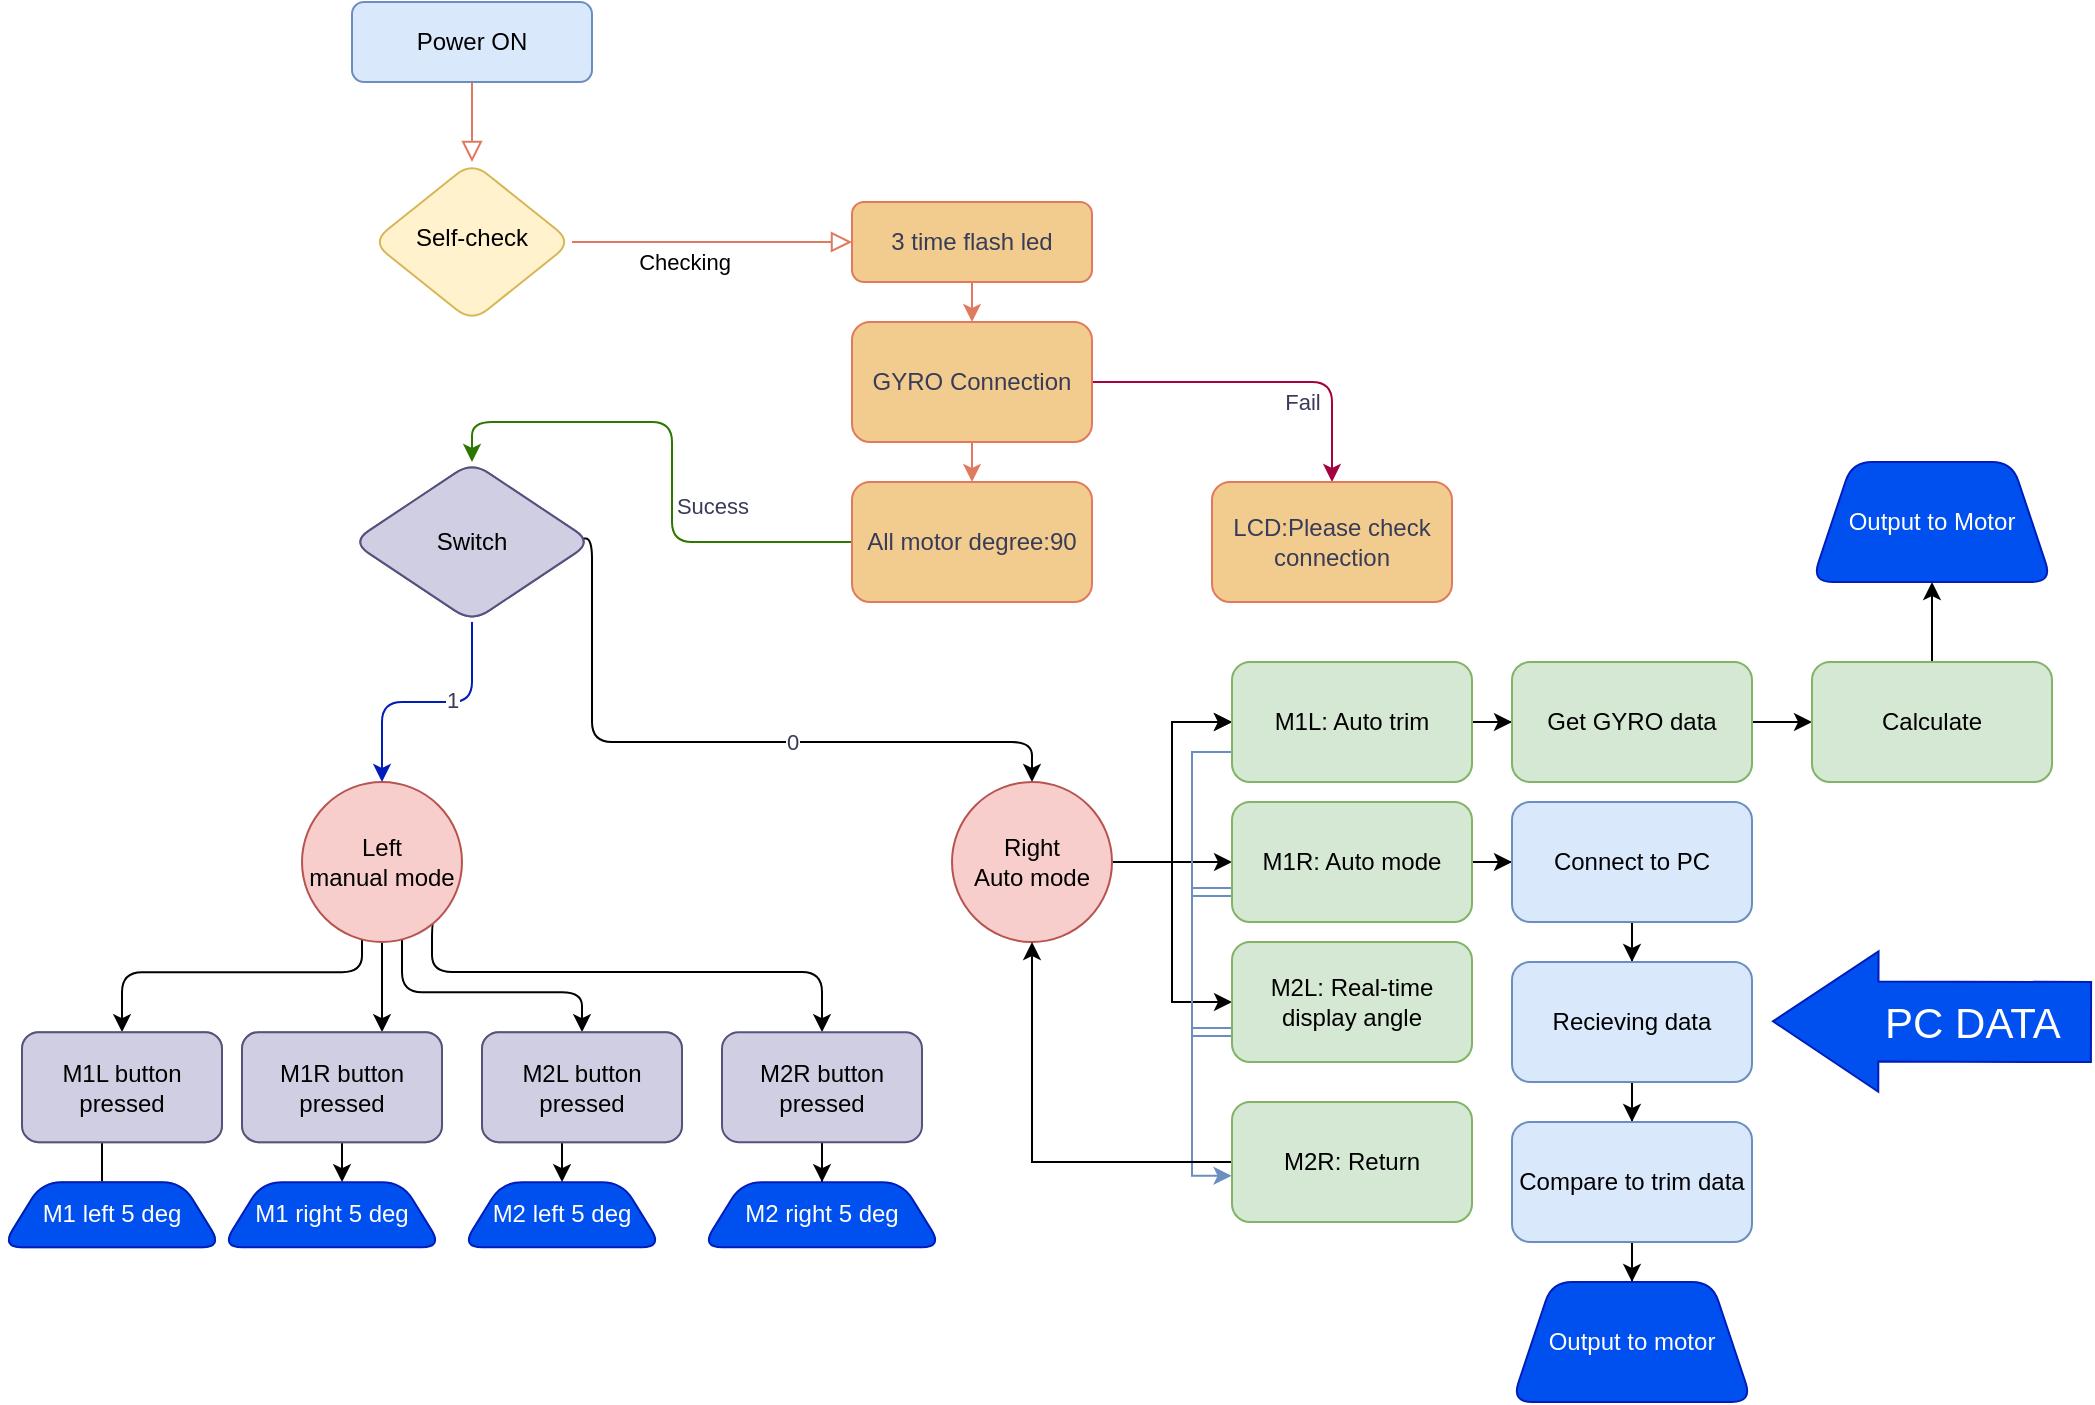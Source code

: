 <mxfile version="21.1.2" type="device">
  <diagram id="C5RBs43oDa-KdzZeNtuy" name="Page-1">
    <mxGraphModel dx="1888" dy="1107" grid="1" gridSize="10" guides="1" tooltips="1" connect="1" arrows="1" fold="1" page="1" pageScale="1" pageWidth="1169" pageHeight="827" math="0" shadow="0">
      <root>
        <mxCell id="WIyWlLk6GJQsqaUBKTNV-0" />
        <mxCell id="WIyWlLk6GJQsqaUBKTNV-1" parent="WIyWlLk6GJQsqaUBKTNV-0" />
        <mxCell id="WIyWlLk6GJQsqaUBKTNV-2" value="" style="rounded=1;html=1;jettySize=auto;orthogonalLoop=1;fontSize=11;endArrow=block;endFill=0;endSize=8;strokeWidth=1;shadow=0;labelBackgroundColor=none;edgeStyle=orthogonalEdgeStyle;strokeColor=#E07A5F;fontColor=default;" parent="WIyWlLk6GJQsqaUBKTNV-1" source="WIyWlLk6GJQsqaUBKTNV-3" target="WIyWlLk6GJQsqaUBKTNV-6" edge="1">
          <mxGeometry relative="1" as="geometry" />
        </mxCell>
        <mxCell id="WIyWlLk6GJQsqaUBKTNV-3" value="Power ON" style="rounded=1;whiteSpace=wrap;html=1;fontSize=12;glass=0;strokeWidth=1;shadow=0;labelBackgroundColor=none;fillColor=#dae8fc;strokeColor=#6c8ebf;" parent="WIyWlLk6GJQsqaUBKTNV-1" vertex="1">
          <mxGeometry x="210" y="10" width="120" height="40" as="geometry" />
        </mxCell>
        <mxCell id="WIyWlLk6GJQsqaUBKTNV-5" value="Checking" style="edgeStyle=orthogonalEdgeStyle;rounded=1;html=1;jettySize=auto;orthogonalLoop=1;fontSize=11;endArrow=block;endFill=0;endSize=8;strokeWidth=1;shadow=0;labelBackgroundColor=none;strokeColor=#E07A5F;fontColor=default;" parent="WIyWlLk6GJQsqaUBKTNV-1" source="WIyWlLk6GJQsqaUBKTNV-6" target="WIyWlLk6GJQsqaUBKTNV-7" edge="1">
          <mxGeometry x="-0.2" y="-10" relative="1" as="geometry">
            <mxPoint as="offset" />
          </mxGeometry>
        </mxCell>
        <mxCell id="WIyWlLk6GJQsqaUBKTNV-6" value="Self-check" style="rhombus;whiteSpace=wrap;html=1;shadow=0;fontFamily=Helvetica;fontSize=12;align=center;strokeWidth=1;spacing=6;spacingTop=-4;rounded=1;labelBackgroundColor=none;fillColor=#fff2cc;strokeColor=#d6b656;" parent="WIyWlLk6GJQsqaUBKTNV-1" vertex="1">
          <mxGeometry x="220" y="90" width="100" height="80" as="geometry" />
        </mxCell>
        <mxCell id="-AWAXxn3Dj6Kraq0ELkh-6" value="" style="edgeStyle=orthogonalEdgeStyle;rounded=1;orthogonalLoop=1;jettySize=auto;html=1;labelBackgroundColor=none;strokeColor=#E07A5F;fontColor=default;" edge="1" parent="WIyWlLk6GJQsqaUBKTNV-1" source="WIyWlLk6GJQsqaUBKTNV-7" target="-AWAXxn3Dj6Kraq0ELkh-5">
          <mxGeometry relative="1" as="geometry" />
        </mxCell>
        <mxCell id="-AWAXxn3Dj6Kraq0ELkh-8" value="" style="edgeStyle=orthogonalEdgeStyle;rounded=1;orthogonalLoop=1;jettySize=auto;html=1;exitX=1;exitY=0.5;exitDx=0;exitDy=0;labelBackgroundColor=none;fontColor=default;fillColor=#d80073;strokeColor=#A50040;" edge="1" parent="WIyWlLk6GJQsqaUBKTNV-1" source="-AWAXxn3Dj6Kraq0ELkh-5" target="-AWAXxn3Dj6Kraq0ELkh-7">
          <mxGeometry relative="1" as="geometry" />
        </mxCell>
        <mxCell id="-AWAXxn3Dj6Kraq0ELkh-11" value="Fail" style="edgeLabel;html=1;align=center;verticalAlign=middle;resizable=0;points=[];rounded=1;labelBackgroundColor=none;fontColor=#393C56;" vertex="1" connectable="0" parent="-AWAXxn3Dj6Kraq0ELkh-8">
          <mxGeometry x="0.237" y="-2" relative="1" as="geometry">
            <mxPoint y="8" as="offset" />
          </mxGeometry>
        </mxCell>
        <mxCell id="WIyWlLk6GJQsqaUBKTNV-7" value="3 time flash led" style="rounded=1;whiteSpace=wrap;html=1;fontSize=12;glass=0;strokeWidth=1;shadow=0;labelBackgroundColor=none;fillColor=#F2CC8F;strokeColor=#E07A5F;fontColor=#393C56;" parent="WIyWlLk6GJQsqaUBKTNV-1" vertex="1">
          <mxGeometry x="460" y="110" width="120" height="40" as="geometry" />
        </mxCell>
        <mxCell id="-AWAXxn3Dj6Kraq0ELkh-13" value="" style="edgeStyle=orthogonalEdgeStyle;rounded=1;orthogonalLoop=1;jettySize=auto;html=1;labelBackgroundColor=none;strokeColor=#E07A5F;fontColor=default;" edge="1" parent="WIyWlLk6GJQsqaUBKTNV-1" source="-AWAXxn3Dj6Kraq0ELkh-5" target="-AWAXxn3Dj6Kraq0ELkh-12">
          <mxGeometry relative="1" as="geometry" />
        </mxCell>
        <mxCell id="-AWAXxn3Dj6Kraq0ELkh-5" value="GYRO Connection" style="whiteSpace=wrap;html=1;rounded=1;glass=0;strokeWidth=1;shadow=0;labelBackgroundColor=none;fillColor=#F2CC8F;strokeColor=#E07A5F;fontColor=#393C56;" vertex="1" parent="WIyWlLk6GJQsqaUBKTNV-1">
          <mxGeometry x="460" y="170" width="120" height="60" as="geometry" />
        </mxCell>
        <mxCell id="-AWAXxn3Dj6Kraq0ELkh-7" value="LCD:Please check connection" style="whiteSpace=wrap;html=1;rounded=1;glass=0;strokeWidth=1;shadow=0;labelBackgroundColor=none;fillColor=#F2CC8F;strokeColor=#E07A5F;fontColor=#393C56;" vertex="1" parent="WIyWlLk6GJQsqaUBKTNV-1">
          <mxGeometry x="640" y="250" width="120" height="60" as="geometry" />
        </mxCell>
        <mxCell id="-AWAXxn3Dj6Kraq0ELkh-15" value="" style="edgeStyle=orthogonalEdgeStyle;rounded=1;orthogonalLoop=1;jettySize=auto;html=1;entryX=0.5;entryY=0;entryDx=0;entryDy=0;exitX=0;exitY=0.5;exitDx=0;exitDy=0;labelBackgroundColor=none;fontColor=default;fillColor=#60a917;strokeColor=#2D7600;" edge="1" parent="WIyWlLk6GJQsqaUBKTNV-1" source="-AWAXxn3Dj6Kraq0ELkh-12" target="-AWAXxn3Dj6Kraq0ELkh-20">
          <mxGeometry relative="1" as="geometry">
            <mxPoint x="330" y="280.0" as="targetPoint" />
            <Array as="points">
              <mxPoint x="510" y="280" />
              <mxPoint x="370" y="280" />
              <mxPoint x="370" y="220" />
              <mxPoint x="270" y="220" />
            </Array>
          </mxGeometry>
        </mxCell>
        <mxCell id="-AWAXxn3Dj6Kraq0ELkh-16" value="Sucess" style="edgeLabel;html=1;align=center;verticalAlign=middle;resizable=0;points=[];rounded=1;labelBackgroundColor=none;fontColor=#393C56;" vertex="1" connectable="0" parent="-AWAXxn3Dj6Kraq0ELkh-15">
          <mxGeometry x="0.176" y="1" relative="1" as="geometry">
            <mxPoint x="21" y="9" as="offset" />
          </mxGeometry>
        </mxCell>
        <mxCell id="-AWAXxn3Dj6Kraq0ELkh-12" value="All motor degree:90" style="whiteSpace=wrap;html=1;rounded=1;glass=0;strokeWidth=1;shadow=0;labelBackgroundColor=none;fillColor=#F2CC8F;strokeColor=#E07A5F;fontColor=#393C56;" vertex="1" parent="WIyWlLk6GJQsqaUBKTNV-1">
          <mxGeometry x="460" y="250" width="120" height="60" as="geometry" />
        </mxCell>
        <mxCell id="-AWAXxn3Dj6Kraq0ELkh-22" value="" style="edgeStyle=orthogonalEdgeStyle;rounded=1;orthogonalLoop=1;jettySize=auto;html=1;labelBackgroundColor=none;strokeColor=#000000;fontColor=default;exitX=0.947;exitY=0.479;exitDx=0;exitDy=0;exitPerimeter=0;fillColor=#f5f5f5;gradientColor=#b3b3b3;" edge="1" parent="WIyWlLk6GJQsqaUBKTNV-1" source="-AWAXxn3Dj6Kraq0ELkh-20" target="-AWAXxn3Dj6Kraq0ELkh-21">
          <mxGeometry relative="1" as="geometry">
            <Array as="points">
              <mxPoint x="330" y="278" />
              <mxPoint x="330" y="380" />
              <mxPoint x="550" y="380" />
            </Array>
          </mxGeometry>
        </mxCell>
        <mxCell id="-AWAXxn3Dj6Kraq0ELkh-27" value="0" style="edgeLabel;html=1;align=center;verticalAlign=middle;resizable=0;points=[];rounded=1;labelBackgroundColor=default;fontColor=#393C56;" vertex="1" connectable="0" parent="-AWAXxn3Dj6Kraq0ELkh-22">
          <mxGeometry x="-0.184" y="1" relative="1" as="geometry">
            <mxPoint x="66" y="1" as="offset" />
          </mxGeometry>
        </mxCell>
        <mxCell id="-AWAXxn3Dj6Kraq0ELkh-26" value="" style="edgeStyle=orthogonalEdgeStyle;rounded=1;orthogonalLoop=1;jettySize=auto;html=1;labelBackgroundColor=none;strokeColor=#001DBC;fontColor=default;fillColor=#0050ef;" edge="1" parent="WIyWlLk6GJQsqaUBKTNV-1" source="-AWAXxn3Dj6Kraq0ELkh-20" target="-AWAXxn3Dj6Kraq0ELkh-29">
          <mxGeometry relative="1" as="geometry">
            <mxPoint x="110" y="280" as="targetPoint" />
          </mxGeometry>
        </mxCell>
        <mxCell id="-AWAXxn3Dj6Kraq0ELkh-28" value="1" style="edgeLabel;html=1;align=center;verticalAlign=middle;resizable=0;points=[];rounded=1;labelBackgroundColor=default;fontColor=#393C56;" vertex="1" connectable="0" parent="-AWAXxn3Dj6Kraq0ELkh-26">
          <mxGeometry x="-0.193" relative="1" as="geometry">
            <mxPoint y="-1" as="offset" />
          </mxGeometry>
        </mxCell>
        <mxCell id="-AWAXxn3Dj6Kraq0ELkh-20" value="Switch" style="rhombus;whiteSpace=wrap;html=1;rounded=1;labelBackgroundColor=none;fillColor=#d0cee2;strokeColor=#56517e;" vertex="1" parent="WIyWlLk6GJQsqaUBKTNV-1">
          <mxGeometry x="210" y="240" width="120" height="80" as="geometry" />
        </mxCell>
        <mxCell id="-AWAXxn3Dj6Kraq0ELkh-67" value="" style="edgeStyle=orthogonalEdgeStyle;rounded=0;orthogonalLoop=1;jettySize=auto;html=1;" edge="1" parent="WIyWlLk6GJQsqaUBKTNV-1" source="-AWAXxn3Dj6Kraq0ELkh-21" target="-AWAXxn3Dj6Kraq0ELkh-66">
          <mxGeometry relative="1" as="geometry" />
        </mxCell>
        <mxCell id="-AWAXxn3Dj6Kraq0ELkh-68" value="" style="edgeStyle=orthogonalEdgeStyle;rounded=0;orthogonalLoop=1;jettySize=auto;html=1;" edge="1" parent="WIyWlLk6GJQsqaUBKTNV-1" source="-AWAXxn3Dj6Kraq0ELkh-21" target="-AWAXxn3Dj6Kraq0ELkh-66">
          <mxGeometry relative="1" as="geometry" />
        </mxCell>
        <mxCell id="-AWAXxn3Dj6Kraq0ELkh-77" value="" style="edgeStyle=orthogonalEdgeStyle;rounded=0;orthogonalLoop=1;jettySize=auto;html=1;" edge="1" parent="WIyWlLk6GJQsqaUBKTNV-1" source="-AWAXxn3Dj6Kraq0ELkh-21" target="-AWAXxn3Dj6Kraq0ELkh-76">
          <mxGeometry relative="1" as="geometry">
            <Array as="points">
              <mxPoint x="620" y="440" />
              <mxPoint x="620" y="440" />
            </Array>
          </mxGeometry>
        </mxCell>
        <mxCell id="-AWAXxn3Dj6Kraq0ELkh-79" style="edgeStyle=orthogonalEdgeStyle;rounded=0;orthogonalLoop=1;jettySize=auto;html=1;entryX=0;entryY=0.5;entryDx=0;entryDy=0;" edge="1" parent="WIyWlLk6GJQsqaUBKTNV-1" source="-AWAXxn3Dj6Kraq0ELkh-21" target="-AWAXxn3Dj6Kraq0ELkh-69">
          <mxGeometry relative="1" as="geometry" />
        </mxCell>
        <mxCell id="-AWAXxn3Dj6Kraq0ELkh-21" value="Right&lt;br&gt;Auto mode" style="ellipse;whiteSpace=wrap;html=1;rounded=1;labelBackgroundColor=none;fillColor=#f8cecc;strokeColor=#b85450;" vertex="1" parent="WIyWlLk6GJQsqaUBKTNV-1">
          <mxGeometry x="510" y="400" width="80" height="80" as="geometry" />
        </mxCell>
        <mxCell id="-AWAXxn3Dj6Kraq0ELkh-35" value="" style="edgeStyle=orthogonalEdgeStyle;orthogonalLoop=1;jettySize=auto;html=1;rounded=1;strokeWidth=1;" edge="1" parent="WIyWlLk6GJQsqaUBKTNV-1" source="-AWAXxn3Dj6Kraq0ELkh-29" target="-AWAXxn3Dj6Kraq0ELkh-34">
          <mxGeometry relative="1" as="geometry">
            <Array as="points">
              <mxPoint x="215" y="495.08" />
              <mxPoint x="95" y="495.08" />
            </Array>
          </mxGeometry>
        </mxCell>
        <mxCell id="-AWAXxn3Dj6Kraq0ELkh-37" value="" style="edgeStyle=orthogonalEdgeStyle;orthogonalLoop=1;jettySize=auto;html=1;rounded=1;strokeWidth=1;" edge="1" parent="WIyWlLk6GJQsqaUBKTNV-1" source="-AWAXxn3Dj6Kraq0ELkh-29" target="-AWAXxn3Dj6Kraq0ELkh-36">
          <mxGeometry relative="1" as="geometry">
            <Array as="points">
              <mxPoint x="225" y="530.08" />
              <mxPoint x="205" y="530.08" />
            </Array>
          </mxGeometry>
        </mxCell>
        <mxCell id="-AWAXxn3Dj6Kraq0ELkh-39" value="" style="edgeStyle=orthogonalEdgeStyle;orthogonalLoop=1;jettySize=auto;html=1;rounded=1;strokeWidth=1;" edge="1" parent="WIyWlLk6GJQsqaUBKTNV-1" source="-AWAXxn3Dj6Kraq0ELkh-29" target="-AWAXxn3Dj6Kraq0ELkh-38">
          <mxGeometry relative="1" as="geometry">
            <Array as="points">
              <mxPoint x="235" y="505.08" />
              <mxPoint x="325" y="505.08" />
            </Array>
          </mxGeometry>
        </mxCell>
        <mxCell id="-AWAXxn3Dj6Kraq0ELkh-41" value="" style="edgeStyle=orthogonalEdgeStyle;orthogonalLoop=1;jettySize=auto;html=1;exitX=1;exitY=1;exitDx=0;exitDy=0;rounded=1;strokeWidth=1;" edge="1" parent="WIyWlLk6GJQsqaUBKTNV-1" source="-AWAXxn3Dj6Kraq0ELkh-29" target="-AWAXxn3Dj6Kraq0ELkh-40">
          <mxGeometry relative="1" as="geometry">
            <Array as="points">
              <mxPoint x="250" y="468" />
              <mxPoint x="250" y="495" />
              <mxPoint x="445" y="495" />
            </Array>
          </mxGeometry>
        </mxCell>
        <mxCell id="-AWAXxn3Dj6Kraq0ELkh-29" value="Left&lt;br&gt;manual mode" style="ellipse;whiteSpace=wrap;html=1;rounded=1;labelBackgroundColor=none;fillColor=#f8cecc;strokeColor=#b85450;" vertex="1" parent="WIyWlLk6GJQsqaUBKTNV-1">
          <mxGeometry x="185" y="400" width="80" height="80" as="geometry" />
        </mxCell>
        <mxCell id="-AWAXxn3Dj6Kraq0ELkh-48" value="" style="edgeStyle=orthogonalEdgeStyle;rounded=0;orthogonalLoop=1;jettySize=auto;html=1;" edge="1" parent="WIyWlLk6GJQsqaUBKTNV-1" source="-AWAXxn3Dj6Kraq0ELkh-34" target="-AWAXxn3Dj6Kraq0ELkh-47">
          <mxGeometry relative="1" as="geometry">
            <Array as="points">
              <mxPoint x="85" y="600.08" />
              <mxPoint x="85" y="600.08" />
            </Array>
          </mxGeometry>
        </mxCell>
        <mxCell id="-AWAXxn3Dj6Kraq0ELkh-34" value="M1L button pressed" style="whiteSpace=wrap;html=1;fillColor=#d5e8d4;strokeColor=#82b366;rounded=1;labelBackgroundColor=none;" vertex="1" parent="WIyWlLk6GJQsqaUBKTNV-1">
          <mxGeometry x="45" y="525.08" width="100" height="55" as="geometry" />
        </mxCell>
        <mxCell id="-AWAXxn3Dj6Kraq0ELkh-50" value="" style="edgeStyle=orthogonalEdgeStyle;rounded=0;orthogonalLoop=1;jettySize=auto;html=1;" edge="1" parent="WIyWlLk6GJQsqaUBKTNV-1" source="-AWAXxn3Dj6Kraq0ELkh-36" target="-AWAXxn3Dj6Kraq0ELkh-49">
          <mxGeometry relative="1" as="geometry">
            <Array as="points">
              <mxPoint x="200" y="610.08" />
              <mxPoint x="200" y="610.08" />
            </Array>
          </mxGeometry>
        </mxCell>
        <mxCell id="-AWAXxn3Dj6Kraq0ELkh-36" value="M1R button pressed" style="whiteSpace=wrap;html=1;fillColor=#d5e8d4;strokeColor=#82b366;rounded=1;labelBackgroundColor=none;" vertex="1" parent="WIyWlLk6GJQsqaUBKTNV-1">
          <mxGeometry x="155" y="525.08" width="100" height="55" as="geometry" />
        </mxCell>
        <mxCell id="-AWAXxn3Dj6Kraq0ELkh-52" value="" style="edgeStyle=orthogonalEdgeStyle;rounded=0;orthogonalLoop=1;jettySize=auto;html=1;" edge="1" parent="WIyWlLk6GJQsqaUBKTNV-1" source="-AWAXxn3Dj6Kraq0ELkh-38" target="-AWAXxn3Dj6Kraq0ELkh-51">
          <mxGeometry relative="1" as="geometry">
            <Array as="points">
              <mxPoint x="315" y="590.08" />
              <mxPoint x="315" y="590.08" />
            </Array>
          </mxGeometry>
        </mxCell>
        <mxCell id="-AWAXxn3Dj6Kraq0ELkh-38" value="M2L button pressed" style="whiteSpace=wrap;html=1;fillColor=#d5e8d4;strokeColor=#82b366;rounded=1;labelBackgroundColor=none;" vertex="1" parent="WIyWlLk6GJQsqaUBKTNV-1">
          <mxGeometry x="275" y="525.08" width="100" height="55" as="geometry" />
        </mxCell>
        <mxCell id="-AWAXxn3Dj6Kraq0ELkh-108" style="edgeStyle=orthogonalEdgeStyle;rounded=0;orthogonalLoop=1;jettySize=auto;html=1;entryX=0.5;entryY=0;entryDx=0;entryDy=0;" edge="1" parent="WIyWlLk6GJQsqaUBKTNV-1" source="-AWAXxn3Dj6Kraq0ELkh-40" target="-AWAXxn3Dj6Kraq0ELkh-55">
          <mxGeometry relative="1" as="geometry" />
        </mxCell>
        <mxCell id="-AWAXxn3Dj6Kraq0ELkh-40" value="M2R button pressed" style="whiteSpace=wrap;html=1;fillColor=#d0cee2;strokeColor=#56517e;rounded=1;labelBackgroundColor=none;" vertex="1" parent="WIyWlLk6GJQsqaUBKTNV-1">
          <mxGeometry x="395" y="525.08" width="100" height="55" as="geometry" />
        </mxCell>
        <mxCell id="-AWAXxn3Dj6Kraq0ELkh-47" value="M1 left 5 deg" style="shape=trapezoid;perimeter=trapezoidPerimeter;whiteSpace=wrap;html=1;fixedSize=1;fillColor=#d5e8d4;strokeColor=#82b366;rounded=1;labelBackgroundColor=none;" vertex="1" parent="WIyWlLk6GJQsqaUBKTNV-1">
          <mxGeometry x="35" y="600.08" width="110" height="32.5" as="geometry" />
        </mxCell>
        <mxCell id="-AWAXxn3Dj6Kraq0ELkh-49" value="M1 right 5 deg" style="shape=trapezoid;perimeter=trapezoidPerimeter;whiteSpace=wrap;html=1;fixedSize=1;fillColor=#0050ef;strokeColor=#001DBC;rounded=1;labelBackgroundColor=none;fontColor=#ffffff;" vertex="1" parent="WIyWlLk6GJQsqaUBKTNV-1">
          <mxGeometry x="145" y="600.08" width="110" height="32.5" as="geometry" />
        </mxCell>
        <mxCell id="-AWAXxn3Dj6Kraq0ELkh-51" value="M2 left 5 deg" style="shape=trapezoid;perimeter=trapezoidPerimeter;whiteSpace=wrap;html=1;fixedSize=1;fillColor=#0050ef;strokeColor=#001DBC;rounded=1;labelBackgroundColor=none;fontColor=#ffffff;" vertex="1" parent="WIyWlLk6GJQsqaUBKTNV-1">
          <mxGeometry x="265" y="600.08" width="100" height="32.5" as="geometry" />
        </mxCell>
        <mxCell id="-AWAXxn3Dj6Kraq0ELkh-55" value="M2 right 5 deg" style="shape=trapezoid;perimeter=trapezoidPerimeter;whiteSpace=wrap;html=1;fixedSize=1;fillColor=#0050ef;strokeColor=#001DBC;rounded=1;labelBackgroundColor=none;fontColor=#ffffff;" vertex="1" parent="WIyWlLk6GJQsqaUBKTNV-1">
          <mxGeometry x="385" y="600.08" width="120" height="32.5" as="geometry" />
        </mxCell>
        <mxCell id="-AWAXxn3Dj6Kraq0ELkh-84" value="" style="edgeStyle=orthogonalEdgeStyle;rounded=0;orthogonalLoop=1;jettySize=auto;html=1;" edge="1" parent="WIyWlLk6GJQsqaUBKTNV-1" source="-AWAXxn3Dj6Kraq0ELkh-66" target="-AWAXxn3Dj6Kraq0ELkh-83">
          <mxGeometry relative="1" as="geometry" />
        </mxCell>
        <mxCell id="-AWAXxn3Dj6Kraq0ELkh-110" style="edgeStyle=orthogonalEdgeStyle;rounded=0;orthogonalLoop=1;jettySize=auto;html=1;exitX=0;exitY=0.75;exitDx=0;exitDy=0;entryX=-0.002;entryY=0.615;entryDx=0;entryDy=0;entryPerimeter=0;fillColor=#dae8fc;strokeColor=#6c8ebf;" edge="1" parent="WIyWlLk6GJQsqaUBKTNV-1" source="-AWAXxn3Dj6Kraq0ELkh-66" target="-AWAXxn3Dj6Kraq0ELkh-109">
          <mxGeometry relative="1" as="geometry" />
        </mxCell>
        <mxCell id="-AWAXxn3Dj6Kraq0ELkh-66" value="M1L: Auto trim" style="whiteSpace=wrap;html=1;fillColor=#d5e8d4;strokeColor=#82b366;rounded=1;labelBackgroundColor=none;" vertex="1" parent="WIyWlLk6GJQsqaUBKTNV-1">
          <mxGeometry x="650" y="340" width="120" height="60" as="geometry" />
        </mxCell>
        <mxCell id="-AWAXxn3Dj6Kraq0ELkh-112" style="rounded=0;orthogonalLoop=1;jettySize=auto;html=1;exitX=0;exitY=0.75;exitDx=0;exitDy=0;fillColor=#dae8fc;strokeColor=#6c8ebf;shape=link;" edge="1" parent="WIyWlLk6GJQsqaUBKTNV-1" source="-AWAXxn3Dj6Kraq0ELkh-69">
          <mxGeometry relative="1" as="geometry">
            <mxPoint x="630" y="525" as="targetPoint" />
          </mxGeometry>
        </mxCell>
        <mxCell id="-AWAXxn3Dj6Kraq0ELkh-69" value="M2L: Real-time display angle" style="whiteSpace=wrap;html=1;fillColor=#d5e8d4;strokeColor=#82b366;rounded=1;labelBackgroundColor=none;" vertex="1" parent="WIyWlLk6GJQsqaUBKTNV-1">
          <mxGeometry x="650" y="480" width="120" height="60" as="geometry" />
        </mxCell>
        <mxCell id="-AWAXxn3Dj6Kraq0ELkh-88" value="" style="edgeStyle=orthogonalEdgeStyle;rounded=0;orthogonalLoop=1;jettySize=auto;html=1;" edge="1" parent="WIyWlLk6GJQsqaUBKTNV-1" source="-AWAXxn3Dj6Kraq0ELkh-76" target="-AWAXxn3Dj6Kraq0ELkh-87">
          <mxGeometry relative="1" as="geometry" />
        </mxCell>
        <mxCell id="-AWAXxn3Dj6Kraq0ELkh-111" style="edgeStyle=orthogonalEdgeStyle;rounded=0;orthogonalLoop=1;jettySize=auto;html=1;exitX=0;exitY=0.75;exitDx=0;exitDy=0;fillColor=#dae8fc;strokeColor=#6c8ebf;shape=link;" edge="1" parent="WIyWlLk6GJQsqaUBKTNV-1" source="-AWAXxn3Dj6Kraq0ELkh-76">
          <mxGeometry relative="1" as="geometry">
            <mxPoint x="630" y="455" as="targetPoint" />
          </mxGeometry>
        </mxCell>
        <mxCell id="-AWAXxn3Dj6Kraq0ELkh-76" value="M1R: Auto mode" style="whiteSpace=wrap;html=1;fillColor=#d5e8d4;strokeColor=#82b366;rounded=1;labelBackgroundColor=none;" vertex="1" parent="WIyWlLk6GJQsqaUBKTNV-1">
          <mxGeometry x="650" y="410" width="120" height="60" as="geometry" />
        </mxCell>
        <mxCell id="-AWAXxn3Dj6Kraq0ELkh-90" value="" style="edgeStyle=orthogonalEdgeStyle;rounded=0;orthogonalLoop=1;jettySize=auto;html=1;" edge="1" parent="WIyWlLk6GJQsqaUBKTNV-1" source="-AWAXxn3Dj6Kraq0ELkh-83" target="-AWAXxn3Dj6Kraq0ELkh-89">
          <mxGeometry relative="1" as="geometry" />
        </mxCell>
        <mxCell id="-AWAXxn3Dj6Kraq0ELkh-83" value="Get GYRO data" style="whiteSpace=wrap;html=1;fillColor=#d5e8d4;strokeColor=#82b366;rounded=1;labelBackgroundColor=none;" vertex="1" parent="WIyWlLk6GJQsqaUBKTNV-1">
          <mxGeometry x="790" y="340" width="120" height="60" as="geometry" />
        </mxCell>
        <mxCell id="-AWAXxn3Dj6Kraq0ELkh-94" value="" style="edgeStyle=orthogonalEdgeStyle;rounded=0;orthogonalLoop=1;jettySize=auto;html=1;" edge="1" parent="WIyWlLk6GJQsqaUBKTNV-1" source="-AWAXxn3Dj6Kraq0ELkh-87" target="-AWAXxn3Dj6Kraq0ELkh-93">
          <mxGeometry relative="1" as="geometry" />
        </mxCell>
        <mxCell id="-AWAXxn3Dj6Kraq0ELkh-87" value="Connect to PC" style="whiteSpace=wrap;html=1;fillColor=#dae8fc;strokeColor=#6c8ebf;rounded=1;labelBackgroundColor=none;" vertex="1" parent="WIyWlLk6GJQsqaUBKTNV-1">
          <mxGeometry x="790" y="410" width="120" height="60" as="geometry" />
        </mxCell>
        <mxCell id="-AWAXxn3Dj6Kraq0ELkh-92" value="" style="edgeStyle=orthogonalEdgeStyle;rounded=0;orthogonalLoop=1;jettySize=auto;html=1;" edge="1" parent="WIyWlLk6GJQsqaUBKTNV-1" source="-AWAXxn3Dj6Kraq0ELkh-89" target="-AWAXxn3Dj6Kraq0ELkh-91">
          <mxGeometry relative="1" as="geometry" />
        </mxCell>
        <mxCell id="-AWAXxn3Dj6Kraq0ELkh-89" value="Calculate" style="whiteSpace=wrap;html=1;fillColor=#d5e8d4;strokeColor=#82b366;rounded=1;labelBackgroundColor=none;" vertex="1" parent="WIyWlLk6GJQsqaUBKTNV-1">
          <mxGeometry x="940" y="340" width="120" height="60" as="geometry" />
        </mxCell>
        <mxCell id="-AWAXxn3Dj6Kraq0ELkh-91" value="Output to Motor" style="shape=trapezoid;perimeter=trapezoidPerimeter;whiteSpace=wrap;html=1;fixedSize=1;fillColor=#0050ef;strokeColor=#001DBC;rounded=1;labelBackgroundColor=none;fontColor=#ffffff;" vertex="1" parent="WIyWlLk6GJQsqaUBKTNV-1">
          <mxGeometry x="940" y="240" width="120" height="60" as="geometry" />
        </mxCell>
        <mxCell id="-AWAXxn3Dj6Kraq0ELkh-96" value="" style="edgeStyle=orthogonalEdgeStyle;rounded=0;orthogonalLoop=1;jettySize=auto;html=1;" edge="1" parent="WIyWlLk6GJQsqaUBKTNV-1" source="-AWAXxn3Dj6Kraq0ELkh-93" target="-AWAXxn3Dj6Kraq0ELkh-95">
          <mxGeometry relative="1" as="geometry" />
        </mxCell>
        <mxCell id="-AWAXxn3Dj6Kraq0ELkh-93" value="Recieving data" style="whiteSpace=wrap;html=1;fillColor=#dae8fc;strokeColor=#6c8ebf;rounded=1;labelBackgroundColor=none;" vertex="1" parent="WIyWlLk6GJQsqaUBKTNV-1">
          <mxGeometry x="790" y="490.0" width="120" height="60" as="geometry" />
        </mxCell>
        <mxCell id="-AWAXxn3Dj6Kraq0ELkh-100" value="" style="edgeStyle=orthogonalEdgeStyle;rounded=0;orthogonalLoop=1;jettySize=auto;html=1;" edge="1" parent="WIyWlLk6GJQsqaUBKTNV-1" source="-AWAXxn3Dj6Kraq0ELkh-95" target="-AWAXxn3Dj6Kraq0ELkh-99">
          <mxGeometry relative="1" as="geometry" />
        </mxCell>
        <mxCell id="-AWAXxn3Dj6Kraq0ELkh-95" value="Compare to trim data" style="whiteSpace=wrap;html=1;fillColor=#dae8fc;strokeColor=#6c8ebf;rounded=1;labelBackgroundColor=none;" vertex="1" parent="WIyWlLk6GJQsqaUBKTNV-1">
          <mxGeometry x="790" y="570" width="120" height="60" as="geometry" />
        </mxCell>
        <mxCell id="-AWAXxn3Dj6Kraq0ELkh-99" value="Output to motor" style="shape=trapezoid;perimeter=trapezoidPerimeter;whiteSpace=wrap;html=1;fixedSize=1;fillColor=#0050ef;strokeColor=#001DBC;rounded=1;labelBackgroundColor=none;fontColor=#ffffff;" vertex="1" parent="WIyWlLk6GJQsqaUBKTNV-1">
          <mxGeometry x="790" y="650" width="120" height="60" as="geometry" />
        </mxCell>
        <mxCell id="-AWAXxn3Dj6Kraq0ELkh-101" value="" style="shape=flexArrow;endArrow=classic;html=1;rounded=0;endWidth=29.167;endSize=17.233;width=40;fillColor=#0050ef;strokeColor=#001DBC;" edge="1" parent="WIyWlLk6GJQsqaUBKTNV-1">
          <mxGeometry width="50" height="50" relative="1" as="geometry">
            <mxPoint x="1080" y="520" as="sourcePoint" />
            <mxPoint x="920" y="519.66" as="targetPoint" />
          </mxGeometry>
        </mxCell>
        <mxCell id="-AWAXxn3Dj6Kraq0ELkh-107" value="PC DATA" style="edgeLabel;html=1;align=center;verticalAlign=middle;resizable=0;points=[];labelBackgroundColor=none;fontColor=#FFFFFF;fontSize=21;" vertex="1" connectable="0" parent="-AWAXxn3Dj6Kraq0ELkh-101">
          <mxGeometry x="0.198" y="6" relative="1" as="geometry">
            <mxPoint x="36" y="-6" as="offset" />
          </mxGeometry>
        </mxCell>
        <mxCell id="-AWAXxn3Dj6Kraq0ELkh-102" value="M1 left 5 deg" style="shape=trapezoid;perimeter=trapezoidPerimeter;whiteSpace=wrap;html=1;fixedSize=1;fillColor=#0050ef;strokeColor=#001DBC;rounded=1;labelBackgroundColor=none;fontColor=#ffffff;" vertex="1" parent="WIyWlLk6GJQsqaUBKTNV-1">
          <mxGeometry x="35" y="600.08" width="110" height="32.5" as="geometry" />
        </mxCell>
        <mxCell id="-AWAXxn3Dj6Kraq0ELkh-103" value="Switch" style="rhombus;whiteSpace=wrap;html=1;rounded=1;labelBackgroundColor=none;fillColor=#d0cee2;strokeColor=#56517e;" vertex="1" parent="WIyWlLk6GJQsqaUBKTNV-1">
          <mxGeometry x="210" y="240" width="120" height="80" as="geometry" />
        </mxCell>
        <mxCell id="-AWAXxn3Dj6Kraq0ELkh-104" value="M1L button pressed" style="whiteSpace=wrap;html=1;fillColor=#d0cee2;strokeColor=#56517e;rounded=1;labelBackgroundColor=none;" vertex="1" parent="WIyWlLk6GJQsqaUBKTNV-1">
          <mxGeometry x="45" y="525.08" width="100" height="55" as="geometry" />
        </mxCell>
        <mxCell id="-AWAXxn3Dj6Kraq0ELkh-105" value="M1R button pressed" style="whiteSpace=wrap;html=1;fillColor=#d0cee2;strokeColor=#56517e;rounded=1;labelBackgroundColor=none;" vertex="1" parent="WIyWlLk6GJQsqaUBKTNV-1">
          <mxGeometry x="155" y="525.08" width="100" height="55" as="geometry" />
        </mxCell>
        <mxCell id="-AWAXxn3Dj6Kraq0ELkh-106" value="M2L button pressed" style="whiteSpace=wrap;html=1;fillColor=#d0cee2;strokeColor=#56517e;rounded=1;labelBackgroundColor=none;" vertex="1" parent="WIyWlLk6GJQsqaUBKTNV-1">
          <mxGeometry x="275" y="525.08" width="100" height="55" as="geometry" />
        </mxCell>
        <mxCell id="-AWAXxn3Dj6Kraq0ELkh-114" style="edgeStyle=orthogonalEdgeStyle;rounded=0;orthogonalLoop=1;jettySize=auto;html=1;" edge="1" parent="WIyWlLk6GJQsqaUBKTNV-1" source="-AWAXxn3Dj6Kraq0ELkh-109" target="-AWAXxn3Dj6Kraq0ELkh-21">
          <mxGeometry relative="1" as="geometry" />
        </mxCell>
        <mxCell id="-AWAXxn3Dj6Kraq0ELkh-109" value="M2R: Return" style="rounded=1;whiteSpace=wrap;html=1;fillColor=#d5e8d4;strokeColor=#82b366;" vertex="1" parent="WIyWlLk6GJQsqaUBKTNV-1">
          <mxGeometry x="650" y="560" width="120" height="60" as="geometry" />
        </mxCell>
      </root>
    </mxGraphModel>
  </diagram>
</mxfile>
